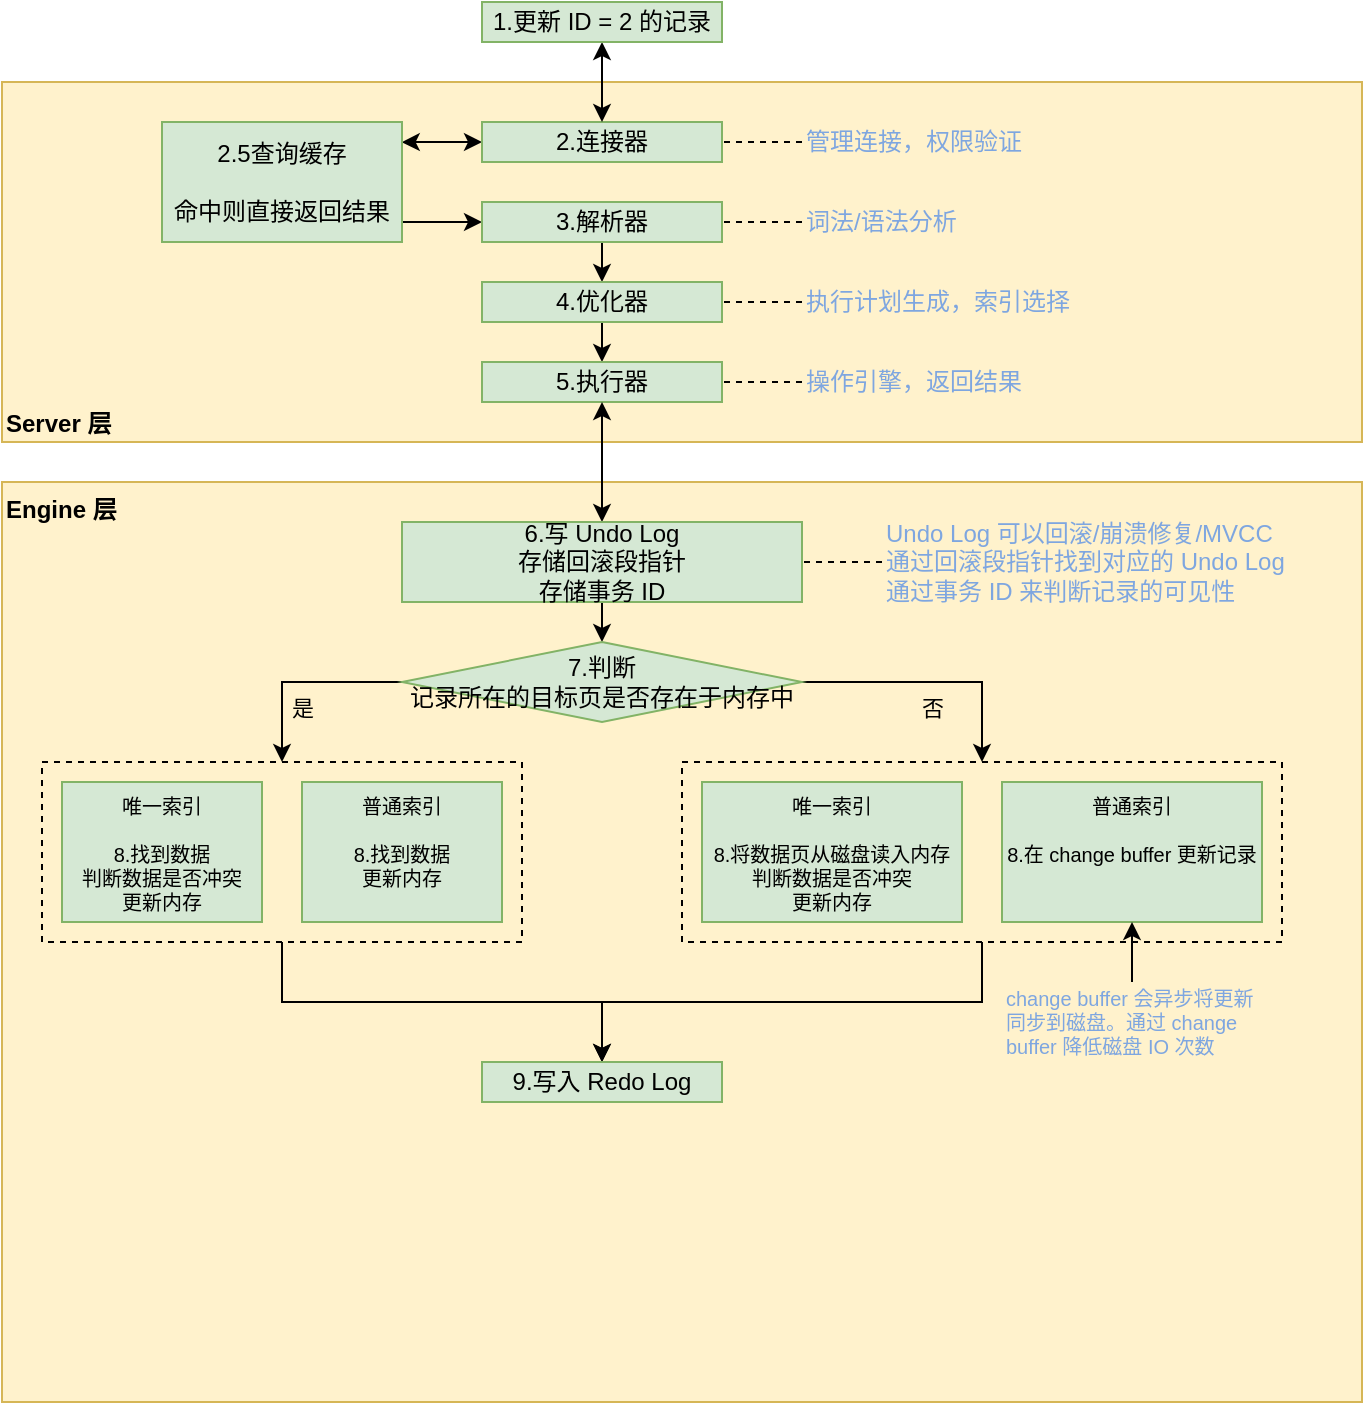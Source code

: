 <mxfile version="17.5.0" type="github">
  <diagram id="DV70YoczdcXAqXvuC5N2" name="Page-1">
    <mxGraphModel dx="837" dy="924" grid="1" gridSize="10" guides="1" tooltips="1" connect="1" arrows="1" fold="1" page="1" pageScale="1" pageWidth="1169" pageHeight="1654" math="0" shadow="0">
      <root>
        <mxCell id="0" />
        <mxCell id="1" parent="0" />
        <mxCell id="MCes9jQ9LnqtvtJbUF1T-10" value="Server 层" style="rounded=0;whiteSpace=wrap;html=1;fillColor=#fff2cc;strokeColor=#d6b656;align=left;verticalAlign=bottom;fontStyle=1" parent="1" vertex="1">
          <mxGeometry x="160" y="340" width="680" height="180" as="geometry" />
        </mxCell>
        <mxCell id="MCes9jQ9LnqtvtJbUF1T-8" style="edgeStyle=orthogonalEdgeStyle;rounded=0;orthogonalLoop=1;jettySize=auto;html=1;exitX=0;exitY=0.5;exitDx=0;exitDy=0;entryX=0.999;entryY=0.168;entryDx=0;entryDy=0;entryPerimeter=0;startArrow=classic;startFill=1;endArrow=classic;endFill=1;" parent="1" source="MCes9jQ9LnqtvtJbUF1T-1" target="MCes9jQ9LnqtvtJbUF1T-6" edge="1">
          <mxGeometry relative="1" as="geometry" />
        </mxCell>
        <mxCell id="MCes9jQ9LnqtvtJbUF1T-1" value="2.连接器" style="rounded=0;whiteSpace=wrap;html=1;fillColor=#d5e8d4;strokeColor=#82b366;" parent="1" vertex="1">
          <mxGeometry x="400" y="360" width="120" height="20" as="geometry" />
        </mxCell>
        <mxCell id="MCes9jQ9LnqtvtJbUF1T-7" style="edgeStyle=orthogonalEdgeStyle;rounded=0;orthogonalLoop=1;jettySize=auto;html=1;exitX=0;exitY=0.5;exitDx=0;exitDy=0;entryX=0.994;entryY=0.834;entryDx=0;entryDy=0;entryPerimeter=0;startArrow=classic;startFill=1;endArrow=none;endFill=0;" parent="1" source="MCes9jQ9LnqtvtJbUF1T-2" target="MCes9jQ9LnqtvtJbUF1T-6" edge="1">
          <mxGeometry relative="1" as="geometry" />
        </mxCell>
        <mxCell id="MCes9jQ9LnqtvtJbUF1T-12" style="edgeStyle=orthogonalEdgeStyle;rounded=0;orthogonalLoop=1;jettySize=auto;html=1;exitX=0.5;exitY=1;exitDx=0;exitDy=0;entryX=0.5;entryY=0;entryDx=0;entryDy=0;fontColor=#CBCDF8;startArrow=none;startFill=0;endArrow=classic;endFill=1;" parent="1" source="MCes9jQ9LnqtvtJbUF1T-2" target="MCes9jQ9LnqtvtJbUF1T-3" edge="1">
          <mxGeometry relative="1" as="geometry" />
        </mxCell>
        <mxCell id="MCes9jQ9LnqtvtJbUF1T-2" value="3.解析器" style="rounded=0;whiteSpace=wrap;html=1;fillColor=#d5e8d4;strokeColor=#82b366;" parent="1" vertex="1">
          <mxGeometry x="400" y="400" width="120" height="20" as="geometry" />
        </mxCell>
        <mxCell id="MCes9jQ9LnqtvtJbUF1T-13" style="edgeStyle=orthogonalEdgeStyle;rounded=0;orthogonalLoop=1;jettySize=auto;html=1;exitX=0.5;exitY=1;exitDx=0;exitDy=0;entryX=0.5;entryY=0;entryDx=0;entryDy=0;fontColor=#CBCDF8;startArrow=none;startFill=0;endArrow=classic;endFill=1;" parent="1" source="MCes9jQ9LnqtvtJbUF1T-3" target="MCes9jQ9LnqtvtJbUF1T-4" edge="1">
          <mxGeometry relative="1" as="geometry" />
        </mxCell>
        <mxCell id="MCes9jQ9LnqtvtJbUF1T-3" value="4.优化器" style="rounded=0;whiteSpace=wrap;html=1;fillColor=#d5e8d4;strokeColor=#82b366;" parent="1" vertex="1">
          <mxGeometry x="400" y="440" width="120" height="20" as="geometry" />
        </mxCell>
        <mxCell id="MCes9jQ9LnqtvtJbUF1T-4" value="5.执行器" style="rounded=0;whiteSpace=wrap;html=1;fillColor=#d5e8d4;strokeColor=#82b366;" parent="1" vertex="1">
          <mxGeometry x="400" y="480" width="120" height="20" as="geometry" />
        </mxCell>
        <mxCell id="MCes9jQ9LnqtvtJbUF1T-6" value="&lt;div&gt;2.5查询缓存&lt;/div&gt;&lt;div&gt;&lt;br&gt;&lt;/div&gt;&lt;div&gt;命中则直接返回结果&lt;br&gt;&lt;/div&gt;" style="rounded=0;whiteSpace=wrap;html=1;fillColor=#d5e8d4;strokeColor=#82b366;" parent="1" vertex="1">
          <mxGeometry x="240" y="360" width="120" height="60" as="geometry" />
        </mxCell>
        <mxCell id="MCes9jQ9LnqtvtJbUF1T-14" style="edgeStyle=orthogonalEdgeStyle;rounded=0;orthogonalLoop=1;jettySize=auto;html=1;exitX=0.5;exitY=1;exitDx=0;exitDy=0;entryX=0.5;entryY=0;entryDx=0;entryDy=0;fontColor=#CBCDF8;startArrow=classic;startFill=1;endArrow=classic;endFill=1;" parent="1" source="MCes9jQ9LnqtvtJbUF1T-9" target="MCes9jQ9LnqtvtJbUF1T-1" edge="1">
          <mxGeometry relative="1" as="geometry" />
        </mxCell>
        <mxCell id="MCes9jQ9LnqtvtJbUF1T-9" value="1.更新 ID = 2 的记录" style="rounded=0;whiteSpace=wrap;html=1;fillColor=#d5e8d4;strokeColor=#82b366;" parent="1" vertex="1">
          <mxGeometry x="400" y="300" width="120" height="20" as="geometry" />
        </mxCell>
        <mxCell id="MCes9jQ9LnqtvtJbUF1T-19" style="edgeStyle=orthogonalEdgeStyle;rounded=0;orthogonalLoop=1;jettySize=auto;html=1;exitX=0;exitY=0.5;exitDx=0;exitDy=0;entryX=1;entryY=0.5;entryDx=0;entryDy=0;fontColor=#7EA6E0;startArrow=none;startFill=0;endArrow=none;endFill=0;dashed=1;" parent="1" source="MCes9jQ9LnqtvtJbUF1T-15" target="MCes9jQ9LnqtvtJbUF1T-1" edge="1">
          <mxGeometry relative="1" as="geometry" />
        </mxCell>
        <mxCell id="MCes9jQ9LnqtvtJbUF1T-15" value="管理连接，权限验证" style="text;html=1;strokeColor=none;fillColor=none;align=left;verticalAlign=middle;whiteSpace=wrap;rounded=0;fontColor=#7EA6E0;" parent="1" vertex="1">
          <mxGeometry x="560" y="360" width="120" height="20" as="geometry" />
        </mxCell>
        <mxCell id="MCes9jQ9LnqtvtJbUF1T-20" style="edgeStyle=orthogonalEdgeStyle;rounded=0;orthogonalLoop=1;jettySize=auto;html=1;exitX=0;exitY=0.5;exitDx=0;exitDy=0;entryX=1;entryY=0.5;entryDx=0;entryDy=0;dashed=1;fontColor=#7EA6E0;startArrow=none;startFill=0;endArrow=none;endFill=0;" parent="1" source="MCes9jQ9LnqtvtJbUF1T-16" target="MCes9jQ9LnqtvtJbUF1T-2" edge="1">
          <mxGeometry relative="1" as="geometry" />
        </mxCell>
        <mxCell id="MCes9jQ9LnqtvtJbUF1T-16" value="词法/语法分析" style="text;html=1;strokeColor=none;fillColor=none;align=left;verticalAlign=middle;whiteSpace=wrap;rounded=0;fontColor=#7EA6E0;" parent="1" vertex="1">
          <mxGeometry x="560" y="400" width="120" height="20" as="geometry" />
        </mxCell>
        <mxCell id="MCes9jQ9LnqtvtJbUF1T-21" style="edgeStyle=orthogonalEdgeStyle;rounded=0;orthogonalLoop=1;jettySize=auto;html=1;exitX=0;exitY=0.5;exitDx=0;exitDy=0;entryX=1;entryY=0.5;entryDx=0;entryDy=0;dashed=1;fontColor=#7EA6E0;startArrow=none;startFill=0;endArrow=none;endFill=0;" parent="1" source="MCes9jQ9LnqtvtJbUF1T-17" target="MCes9jQ9LnqtvtJbUF1T-3" edge="1">
          <mxGeometry relative="1" as="geometry" />
        </mxCell>
        <mxCell id="MCes9jQ9LnqtvtJbUF1T-17" value="执行计划生成，索引选择" style="text;html=1;strokeColor=none;fillColor=none;align=left;verticalAlign=middle;whiteSpace=wrap;rounded=0;fontColor=#7EA6E0;" parent="1" vertex="1">
          <mxGeometry x="560" y="440" width="150" height="20" as="geometry" />
        </mxCell>
        <mxCell id="MCes9jQ9LnqtvtJbUF1T-22" style="edgeStyle=orthogonalEdgeStyle;rounded=0;orthogonalLoop=1;jettySize=auto;html=1;exitX=0;exitY=0.5;exitDx=0;exitDy=0;entryX=1;entryY=0.5;entryDx=0;entryDy=0;dashed=1;fontColor=#7EA6E0;startArrow=none;startFill=0;endArrow=none;endFill=0;" parent="1" source="MCes9jQ9LnqtvtJbUF1T-18" target="MCes9jQ9LnqtvtJbUF1T-4" edge="1">
          <mxGeometry relative="1" as="geometry" />
        </mxCell>
        <mxCell id="MCes9jQ9LnqtvtJbUF1T-18" value="操作引擎，返回结果" style="text;html=1;strokeColor=none;fillColor=none;align=left;verticalAlign=middle;whiteSpace=wrap;rounded=0;fontColor=#7EA6E0;" parent="1" vertex="1">
          <mxGeometry x="560" y="480" width="150" height="20" as="geometry" />
        </mxCell>
        <mxCell id="1q8aMht3Iory4np2DS2w-1" value="Engine 层" style="rounded=0;whiteSpace=wrap;html=1;fillColor=#fff2cc;strokeColor=#d6b656;align=left;verticalAlign=top;fontStyle=1" vertex="1" parent="1">
          <mxGeometry x="160" y="540" width="680" height="460" as="geometry" />
        </mxCell>
        <mxCell id="1q8aMht3Iory4np2DS2w-4" style="edgeStyle=orthogonalEdgeStyle;rounded=0;orthogonalLoop=1;jettySize=auto;html=1;exitX=0.5;exitY=1;exitDx=0;exitDy=0;entryX=0.5;entryY=0;entryDx=0;entryDy=0;startArrow=classic;startFill=1;" edge="1" parent="1" source="MCes9jQ9LnqtvtJbUF1T-4" target="1q8aMht3Iory4np2DS2w-2">
          <mxGeometry relative="1" as="geometry" />
        </mxCell>
        <mxCell id="1q8aMht3Iory4np2DS2w-8" style="edgeStyle=orthogonalEdgeStyle;rounded=0;orthogonalLoop=1;jettySize=auto;html=1;exitX=0.5;exitY=1;exitDx=0;exitDy=0;entryX=0.5;entryY=0;entryDx=0;entryDy=0;endArrow=classic;endFill=1;" edge="1" parent="1" source="1q8aMht3Iory4np2DS2w-2" target="1q8aMht3Iory4np2DS2w-7">
          <mxGeometry relative="1" as="geometry" />
        </mxCell>
        <mxCell id="1q8aMht3Iory4np2DS2w-2" value="&lt;div&gt;6.写 Undo Log&lt;/div&gt;&lt;div&gt;存储回滚段指针&lt;/div&gt;&lt;div&gt;存储事务 ID&lt;br&gt;&lt;/div&gt;" style="rounded=0;whiteSpace=wrap;html=1;fillColor=#d5e8d4;strokeColor=#82b366;" vertex="1" parent="1">
          <mxGeometry x="360" y="560" width="200" height="40" as="geometry" />
        </mxCell>
        <mxCell id="1q8aMht3Iory4np2DS2w-6" style="edgeStyle=orthogonalEdgeStyle;rounded=0;orthogonalLoop=1;jettySize=auto;html=1;entryX=1;entryY=0.5;entryDx=0;entryDy=0;endArrow=none;endFill=0;dashed=1;" edge="1" parent="1" source="1q8aMht3Iory4np2DS2w-5" target="1q8aMht3Iory4np2DS2w-2">
          <mxGeometry relative="1" as="geometry" />
        </mxCell>
        <mxCell id="1q8aMht3Iory4np2DS2w-5" value="&lt;div&gt;Undo Log 可以回滚/崩溃修复/MVCC&lt;/div&gt;&lt;div&gt;通过回滚段指针找到对应的 Undo Log&lt;/div&gt;&lt;div&gt;通过事务 ID 来判断记录的可见性&lt;/div&gt;" style="text;html=1;strokeColor=none;fillColor=none;align=left;verticalAlign=middle;whiteSpace=wrap;rounded=0;fontColor=#7EA6E0;" vertex="1" parent="1">
          <mxGeometry x="600" y="560" width="210" height="40" as="geometry" />
        </mxCell>
        <mxCell id="1q8aMht3Iory4np2DS2w-11" value="是" style="edgeStyle=orthogonalEdgeStyle;rounded=0;orthogonalLoop=1;jettySize=auto;html=1;exitX=0;exitY=0.5;exitDx=0;exitDy=0;entryX=0.5;entryY=0;entryDx=0;entryDy=0;startArrow=none;startFill=0;endArrow=classic;endFill=1;labelBackgroundColor=none;verticalAlign=top;" edge="1" parent="1" source="1q8aMht3Iory4np2DS2w-7" target="1q8aMht3Iory4np2DS2w-9">
          <mxGeometry relative="1" as="geometry" />
        </mxCell>
        <mxCell id="1q8aMht3Iory4np2DS2w-12" value="否" style="edgeStyle=orthogonalEdgeStyle;rounded=0;orthogonalLoop=1;jettySize=auto;html=1;exitX=1;exitY=0.5;exitDx=0;exitDy=0;entryX=0.5;entryY=0;entryDx=0;entryDy=0;startArrow=none;startFill=0;endArrow=classic;endFill=1;labelBackgroundColor=none;verticalAlign=top;" edge="1" parent="1" source="1q8aMht3Iory4np2DS2w-7" target="1q8aMht3Iory4np2DS2w-10">
          <mxGeometry relative="1" as="geometry" />
        </mxCell>
        <mxCell id="1q8aMht3Iory4np2DS2w-7" value="&lt;div&gt;7.判断&lt;/div&gt;&lt;div&gt;记录所在的目标页是否存在于内存中&lt;/div&gt;" style="rhombus;whiteSpace=wrap;html=1;fillColor=#d5e8d4;strokeColor=#82b366;" vertex="1" parent="1">
          <mxGeometry x="360" y="620" width="200" height="40" as="geometry" />
        </mxCell>
        <mxCell id="1q8aMht3Iory4np2DS2w-34" style="edgeStyle=orthogonalEdgeStyle;rounded=0;orthogonalLoop=1;jettySize=auto;html=1;exitX=0.5;exitY=1;exitDx=0;exitDy=0;entryX=0.5;entryY=0;entryDx=0;entryDy=0;labelBackgroundColor=none;fontSize=10;startArrow=none;startFill=0;endArrow=classic;endFill=1;" edge="1" parent="1" source="1q8aMht3Iory4np2DS2w-9" target="1q8aMht3Iory4np2DS2w-33">
          <mxGeometry relative="1" as="geometry" />
        </mxCell>
        <mxCell id="1q8aMht3Iory4np2DS2w-9" value="" style="rounded=0;whiteSpace=wrap;html=1;fillColor=none;dashed=1;" vertex="1" parent="1">
          <mxGeometry x="180" y="680" width="240" height="90" as="geometry" />
        </mxCell>
        <mxCell id="1q8aMht3Iory4np2DS2w-35" style="edgeStyle=orthogonalEdgeStyle;rounded=0;orthogonalLoop=1;jettySize=auto;html=1;exitX=0.5;exitY=1;exitDx=0;exitDy=0;entryX=0.5;entryY=0;entryDx=0;entryDy=0;labelBackgroundColor=none;fontSize=10;startArrow=none;startFill=0;endArrow=classic;endFill=1;" edge="1" parent="1" source="1q8aMht3Iory4np2DS2w-10" target="1q8aMht3Iory4np2DS2w-33">
          <mxGeometry relative="1" as="geometry" />
        </mxCell>
        <mxCell id="1q8aMht3Iory4np2DS2w-10" value="" style="rounded=0;whiteSpace=wrap;html=1;fillColor=none;dashed=1;" vertex="1" parent="1">
          <mxGeometry x="500" y="680" width="300" height="90" as="geometry" />
        </mxCell>
        <mxCell id="1q8aMht3Iory4np2DS2w-24" value="&lt;div style=&quot;font-size: 10px;&quot;&gt;唯一索引&lt;/div&gt;&lt;div style=&quot;font-size: 10px;&quot;&gt;&lt;br style=&quot;font-size: 10px;&quot;&gt;&lt;/div&gt;&lt;div style=&quot;font-size: 10px;&quot;&gt;8.找到数据&lt;/div&gt;&lt;div style=&quot;font-size: 10px;&quot;&gt;判断数据是否冲突&lt;/div&gt;&lt;div style=&quot;font-size: 10px;&quot;&gt;更新内存&lt;br style=&quot;font-size: 10px;&quot;&gt;&lt;/div&gt;" style="rounded=0;whiteSpace=wrap;html=1;labelBackgroundColor=none;fillColor=#d5e8d4;strokeColor=#82b366;verticalAlign=top;fontSize=10;" vertex="1" parent="1">
          <mxGeometry x="190" y="690" width="100" height="70" as="geometry" />
        </mxCell>
        <mxCell id="1q8aMht3Iory4np2DS2w-25" value="&lt;div style=&quot;font-size: 10px;&quot;&gt;普通索引&lt;/div&gt;&lt;div style=&quot;font-size: 10px;&quot;&gt;&lt;br style=&quot;font-size: 10px;&quot;&gt;&lt;/div&gt;&lt;div style=&quot;font-size: 10px;&quot;&gt;8.找到数据&lt;/div&gt;&lt;div style=&quot;font-size: 10px;&quot;&gt;更新内存&lt;br style=&quot;font-size: 10px;&quot;&gt;&lt;/div&gt;" style="rounded=0;whiteSpace=wrap;html=1;labelBackgroundColor=none;fillColor=#d5e8d4;strokeColor=#82b366;verticalAlign=top;fontSize=10;" vertex="1" parent="1">
          <mxGeometry x="310" y="690" width="100" height="70" as="geometry" />
        </mxCell>
        <mxCell id="1q8aMht3Iory4np2DS2w-26" value="&lt;div style=&quot;font-size: 10px;&quot;&gt;唯一索引&lt;br style=&quot;font-size: 10px;&quot;&gt;&lt;/div&gt;&lt;div style=&quot;font-size: 10px;&quot;&gt;&lt;br style=&quot;font-size: 10px;&quot;&gt;&lt;/div&gt;&lt;div style=&quot;font-size: 10px;&quot;&gt;8.将数据页从磁盘读入内存&lt;/div&gt;&lt;div style=&quot;font-size: 10px;&quot;&gt;判断数据是否冲突&lt;br style=&quot;font-size: 10px;&quot;&gt;&lt;/div&gt;&lt;div style=&quot;font-size: 10px;&quot;&gt;更新内存&lt;br style=&quot;font-size: 10px;&quot;&gt;&lt;/div&gt;" style="rounded=0;whiteSpace=wrap;html=1;labelBackgroundColor=none;fillColor=#d5e8d4;strokeColor=#82b366;verticalAlign=top;fontSize=10;" vertex="1" parent="1">
          <mxGeometry x="510" y="690" width="130" height="70" as="geometry" />
        </mxCell>
        <mxCell id="1q8aMht3Iory4np2DS2w-27" value="&lt;div style=&quot;font-size: 10px&quot;&gt;普通索引&lt;/div&gt;&lt;div style=&quot;font-size: 10px&quot;&gt;&lt;br style=&quot;font-size: 10px&quot;&gt;&lt;/div&gt;&lt;div style=&quot;font-size: 10px&quot;&gt;8.在 change buffer 更新记录&lt;/div&gt;" style="rounded=0;whiteSpace=wrap;html=1;labelBackgroundColor=none;fillColor=#d5e8d4;strokeColor=#82b366;verticalAlign=top;fontSize=10;" vertex="1" parent="1">
          <mxGeometry x="660" y="690" width="130" height="70" as="geometry" />
        </mxCell>
        <mxCell id="1q8aMht3Iory4np2DS2w-29" style="edgeStyle=orthogonalEdgeStyle;rounded=0;orthogonalLoop=1;jettySize=auto;html=1;exitX=0.5;exitY=0;exitDx=0;exitDy=0;entryX=0.5;entryY=1;entryDx=0;entryDy=0;labelBackgroundColor=none;fontSize=10;startArrow=none;startFill=0;endArrow=classic;endFill=1;" edge="1" parent="1" source="1q8aMht3Iory4np2DS2w-28" target="1q8aMht3Iory4np2DS2w-27">
          <mxGeometry relative="1" as="geometry" />
        </mxCell>
        <mxCell id="1q8aMht3Iory4np2DS2w-28" value="change buffer 会异步将更新同步到磁盘。通过 change buffer 降低磁盘 IO 次数" style="text;html=1;strokeColor=none;fillColor=none;align=left;verticalAlign=middle;whiteSpace=wrap;rounded=0;fontColor=#7EA6E0;fontSize=10;" vertex="1" parent="1">
          <mxGeometry x="660" y="790" width="130" height="40" as="geometry" />
        </mxCell>
        <mxCell id="1q8aMht3Iory4np2DS2w-33" value="9.写入 Redo Log" style="rounded=0;whiteSpace=wrap;html=1;fillColor=#d5e8d4;strokeColor=#82b366;" vertex="1" parent="1">
          <mxGeometry x="400" y="830" width="120" height="20" as="geometry" />
        </mxCell>
      </root>
    </mxGraphModel>
  </diagram>
</mxfile>
